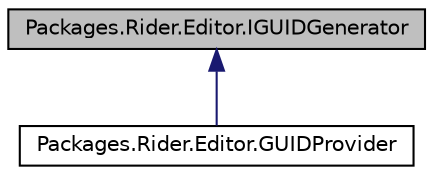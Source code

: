 digraph "Packages.Rider.Editor.IGUIDGenerator"
{
 // LATEX_PDF_SIZE
  edge [fontname="Helvetica",fontsize="10",labelfontname="Helvetica",labelfontsize="10"];
  node [fontname="Helvetica",fontsize="10",shape=record];
  Node1 [label="Packages.Rider.Editor.IGUIDGenerator",height=0.2,width=0.4,color="black", fillcolor="grey75", style="filled", fontcolor="black",tooltip=" "];
  Node1 -> Node2 [dir="back",color="midnightblue",fontsize="10",style="solid",fontname="Helvetica"];
  Node2 [label="Packages.Rider.Editor.GUIDProvider",height=0.2,width=0.4,color="black", fillcolor="white", style="filled",URL="$class_packages_1_1_rider_1_1_editor_1_1_g_u_i_d_provider.html",tooltip=" "];
}
